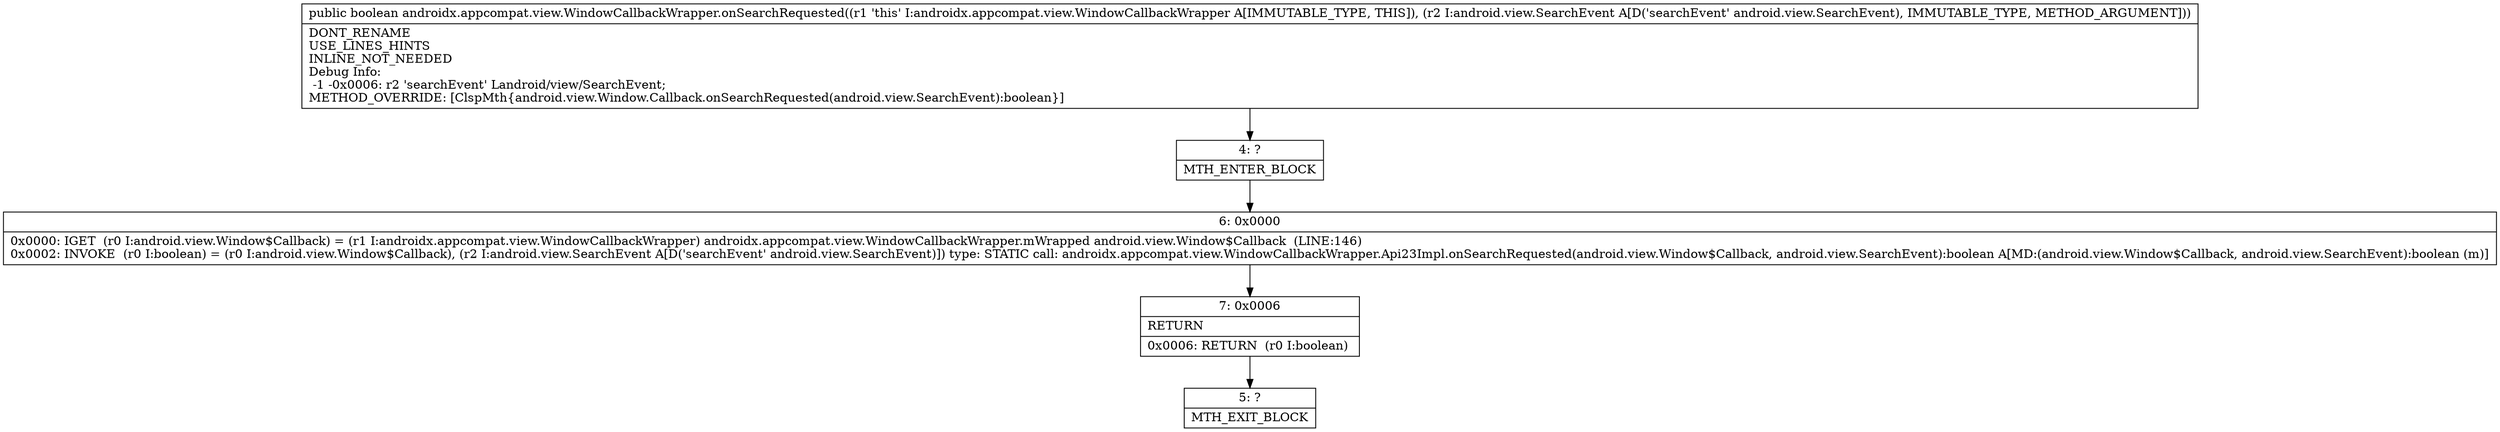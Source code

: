 digraph "CFG forandroidx.appcompat.view.WindowCallbackWrapper.onSearchRequested(Landroid\/view\/SearchEvent;)Z" {
Node_4 [shape=record,label="{4\:\ ?|MTH_ENTER_BLOCK\l}"];
Node_6 [shape=record,label="{6\:\ 0x0000|0x0000: IGET  (r0 I:android.view.Window$Callback) = (r1 I:androidx.appcompat.view.WindowCallbackWrapper) androidx.appcompat.view.WindowCallbackWrapper.mWrapped android.view.Window$Callback  (LINE:146)\l0x0002: INVOKE  (r0 I:boolean) = (r0 I:android.view.Window$Callback), (r2 I:android.view.SearchEvent A[D('searchEvent' android.view.SearchEvent)]) type: STATIC call: androidx.appcompat.view.WindowCallbackWrapper.Api23Impl.onSearchRequested(android.view.Window$Callback, android.view.SearchEvent):boolean A[MD:(android.view.Window$Callback, android.view.SearchEvent):boolean (m)]\l}"];
Node_7 [shape=record,label="{7\:\ 0x0006|RETURN\l|0x0006: RETURN  (r0 I:boolean) \l}"];
Node_5 [shape=record,label="{5\:\ ?|MTH_EXIT_BLOCK\l}"];
MethodNode[shape=record,label="{public boolean androidx.appcompat.view.WindowCallbackWrapper.onSearchRequested((r1 'this' I:androidx.appcompat.view.WindowCallbackWrapper A[IMMUTABLE_TYPE, THIS]), (r2 I:android.view.SearchEvent A[D('searchEvent' android.view.SearchEvent), IMMUTABLE_TYPE, METHOD_ARGUMENT]))  | DONT_RENAME\lUSE_LINES_HINTS\lINLINE_NOT_NEEDED\lDebug Info:\l  \-1 \-0x0006: r2 'searchEvent' Landroid\/view\/SearchEvent;\lMETHOD_OVERRIDE: [ClspMth\{android.view.Window.Callback.onSearchRequested(android.view.SearchEvent):boolean\}]\l}"];
MethodNode -> Node_4;Node_4 -> Node_6;
Node_6 -> Node_7;
Node_7 -> Node_5;
}

